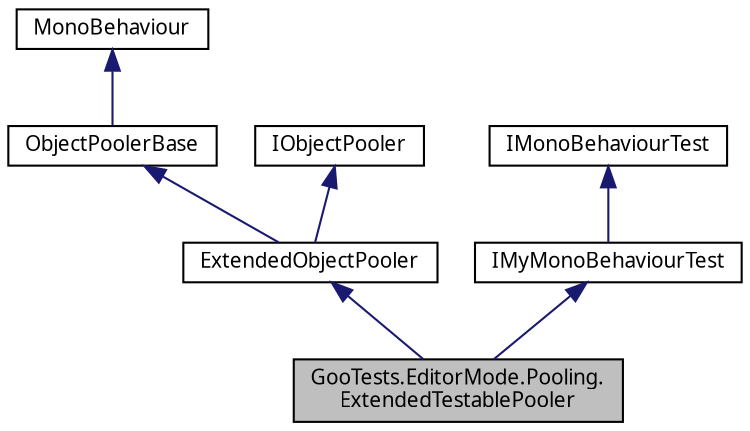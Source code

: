 digraph "GooTests.EditorMode.Pooling.ExtendedTestablePooler"
{
 // LATEX_PDF_SIZE
  edge [fontname="Calibrii",fontsize="10",labelfontname="Calibrii",labelfontsize="10"];
  node [fontname="Calibrii",fontsize="10",shape=record];
  Node1 [label="GooTests.EditorMode.Pooling.\lExtendedTestablePooler",height=0.2,width=0.4,color="black", fillcolor="grey75", style="filled", fontcolor="black",tooltip=" "];
  Node2 -> Node1 [dir="back",color="midnightblue",fontsize="10",style="solid",fontname="Calibrii"];
  Node2 [label="ExtendedObjectPooler",height=0.2,width=0.4,color="black", fillcolor="white", style="filled",URL="$dd/d03/classGoo_1_1Tools_1_1Pooling_1_1ExtendedObjectPooler.html",tooltip=" "];
  Node3 -> Node2 [dir="back",color="midnightblue",fontsize="10",style="solid",fontname="Calibrii"];
  Node3 [label="ObjectPoolerBase",height=0.2,width=0.4,color="black", fillcolor="white", style="filled",URL="$de/dd4/classGoo_1_1Tools_1_1Pooling_1_1ObjectPoolerBase.html",tooltip=" "];
  Node4 -> Node3 [dir="back",color="midnightblue",fontsize="10",style="solid",fontname="Calibrii"];
  Node4 [label="MonoBehaviour",height=0.2,width=0.4,color="black", fillcolor="white", style="filled",tooltip=" "];
  Node5 -> Node2 [dir="back",color="midnightblue",fontsize="10",style="solid",fontname="Calibrii"];
  Node5 [label="IObjectPooler",height=0.2,width=0.4,color="black", fillcolor="white", style="filled",URL="$d5/dd6/interfaceGoo_1_1Tools_1_1Pooling_1_1IObjectPooler.html",tooltip=" "];
  Node6 -> Node1 [dir="back",color="midnightblue",fontsize="10",style="solid",fontname="Calibrii"];
  Node6 [label="IMyMonoBehaviourTest",height=0.2,width=0.4,color="black", fillcolor="white", style="filled",URL="$d5/d94/interfaceGooTests_1_1EditorMode_1_1Pooling_1_1IMyMonoBehaviourTest.html",tooltip=" "];
  Node7 -> Node6 [dir="back",color="midnightblue",fontsize="10",style="solid",fontname="Calibrii"];
  Node7 [label="IMonoBehaviourTest",height=0.2,width=0.4,color="black", fillcolor="white", style="filled",tooltip=" "];
}
